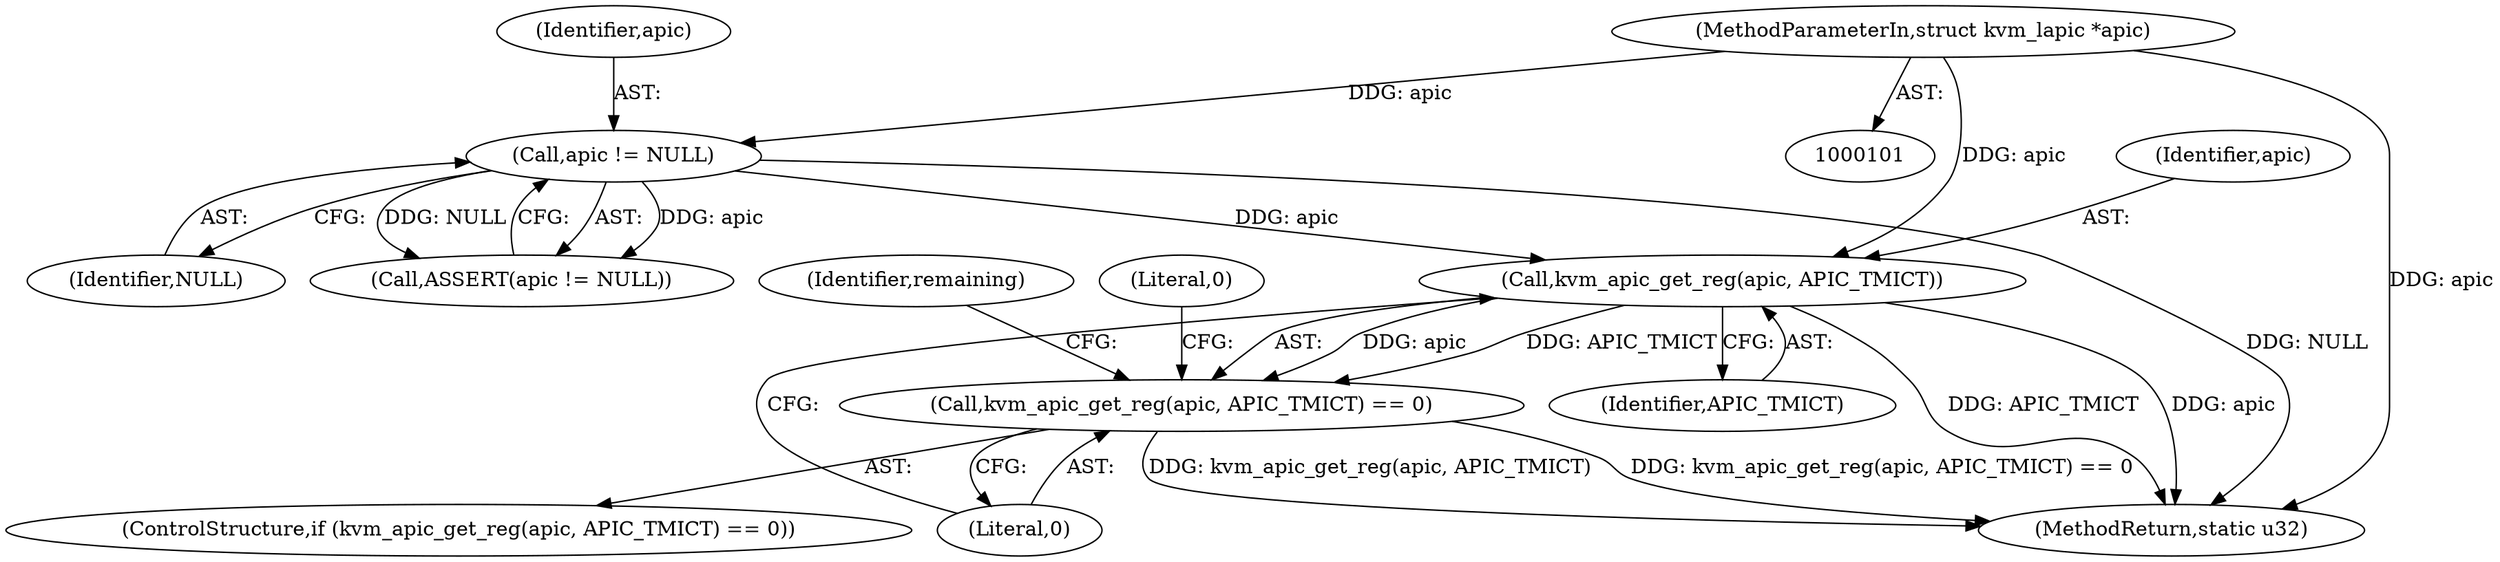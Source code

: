 digraph "1_linux_b963a22e6d1a266a67e9eecc88134713fd54775c@del" {
"1000113" [label="(Call,kvm_apic_get_reg(apic, APIC_TMICT))"];
"1000108" [label="(Call,apic != NULL)"];
"1000102" [label="(MethodParameterIn,struct kvm_lapic *apic)"];
"1000112" [label="(Call,kvm_apic_get_reg(apic, APIC_TMICT) == 0)"];
"1000111" [label="(ControlStructure,if (kvm_apic_get_reg(apic, APIC_TMICT) == 0))"];
"1000107" [label="(Call,ASSERT(apic != NULL))"];
"1000110" [label="(Identifier,NULL)"];
"1000102" [label="(MethodParameterIn,struct kvm_lapic *apic)"];
"1000109" [label="(Identifier,apic)"];
"1000115" [label="(Identifier,APIC_TMICT)"];
"1000116" [label="(Literal,0)"];
"1000112" [label="(Call,kvm_apic_get_reg(apic, APIC_TMICT) == 0)"];
"1000113" [label="(Call,kvm_apic_get_reg(apic, APIC_TMICT))"];
"1000159" [label="(MethodReturn,static u32)"];
"1000114" [label="(Identifier,apic)"];
"1000120" [label="(Identifier,remaining)"];
"1000118" [label="(Literal,0)"];
"1000108" [label="(Call,apic != NULL)"];
"1000113" -> "1000112"  [label="AST: "];
"1000113" -> "1000115"  [label="CFG: "];
"1000114" -> "1000113"  [label="AST: "];
"1000115" -> "1000113"  [label="AST: "];
"1000116" -> "1000113"  [label="CFG: "];
"1000113" -> "1000159"  [label="DDG: apic"];
"1000113" -> "1000159"  [label="DDG: APIC_TMICT"];
"1000113" -> "1000112"  [label="DDG: apic"];
"1000113" -> "1000112"  [label="DDG: APIC_TMICT"];
"1000108" -> "1000113"  [label="DDG: apic"];
"1000102" -> "1000113"  [label="DDG: apic"];
"1000108" -> "1000107"  [label="AST: "];
"1000108" -> "1000110"  [label="CFG: "];
"1000109" -> "1000108"  [label="AST: "];
"1000110" -> "1000108"  [label="AST: "];
"1000107" -> "1000108"  [label="CFG: "];
"1000108" -> "1000159"  [label="DDG: NULL"];
"1000108" -> "1000107"  [label="DDG: apic"];
"1000108" -> "1000107"  [label="DDG: NULL"];
"1000102" -> "1000108"  [label="DDG: apic"];
"1000102" -> "1000101"  [label="AST: "];
"1000102" -> "1000159"  [label="DDG: apic"];
"1000112" -> "1000111"  [label="AST: "];
"1000112" -> "1000116"  [label="CFG: "];
"1000116" -> "1000112"  [label="AST: "];
"1000118" -> "1000112"  [label="CFG: "];
"1000120" -> "1000112"  [label="CFG: "];
"1000112" -> "1000159"  [label="DDG: kvm_apic_get_reg(apic, APIC_TMICT) == 0"];
"1000112" -> "1000159"  [label="DDG: kvm_apic_get_reg(apic, APIC_TMICT)"];
}
